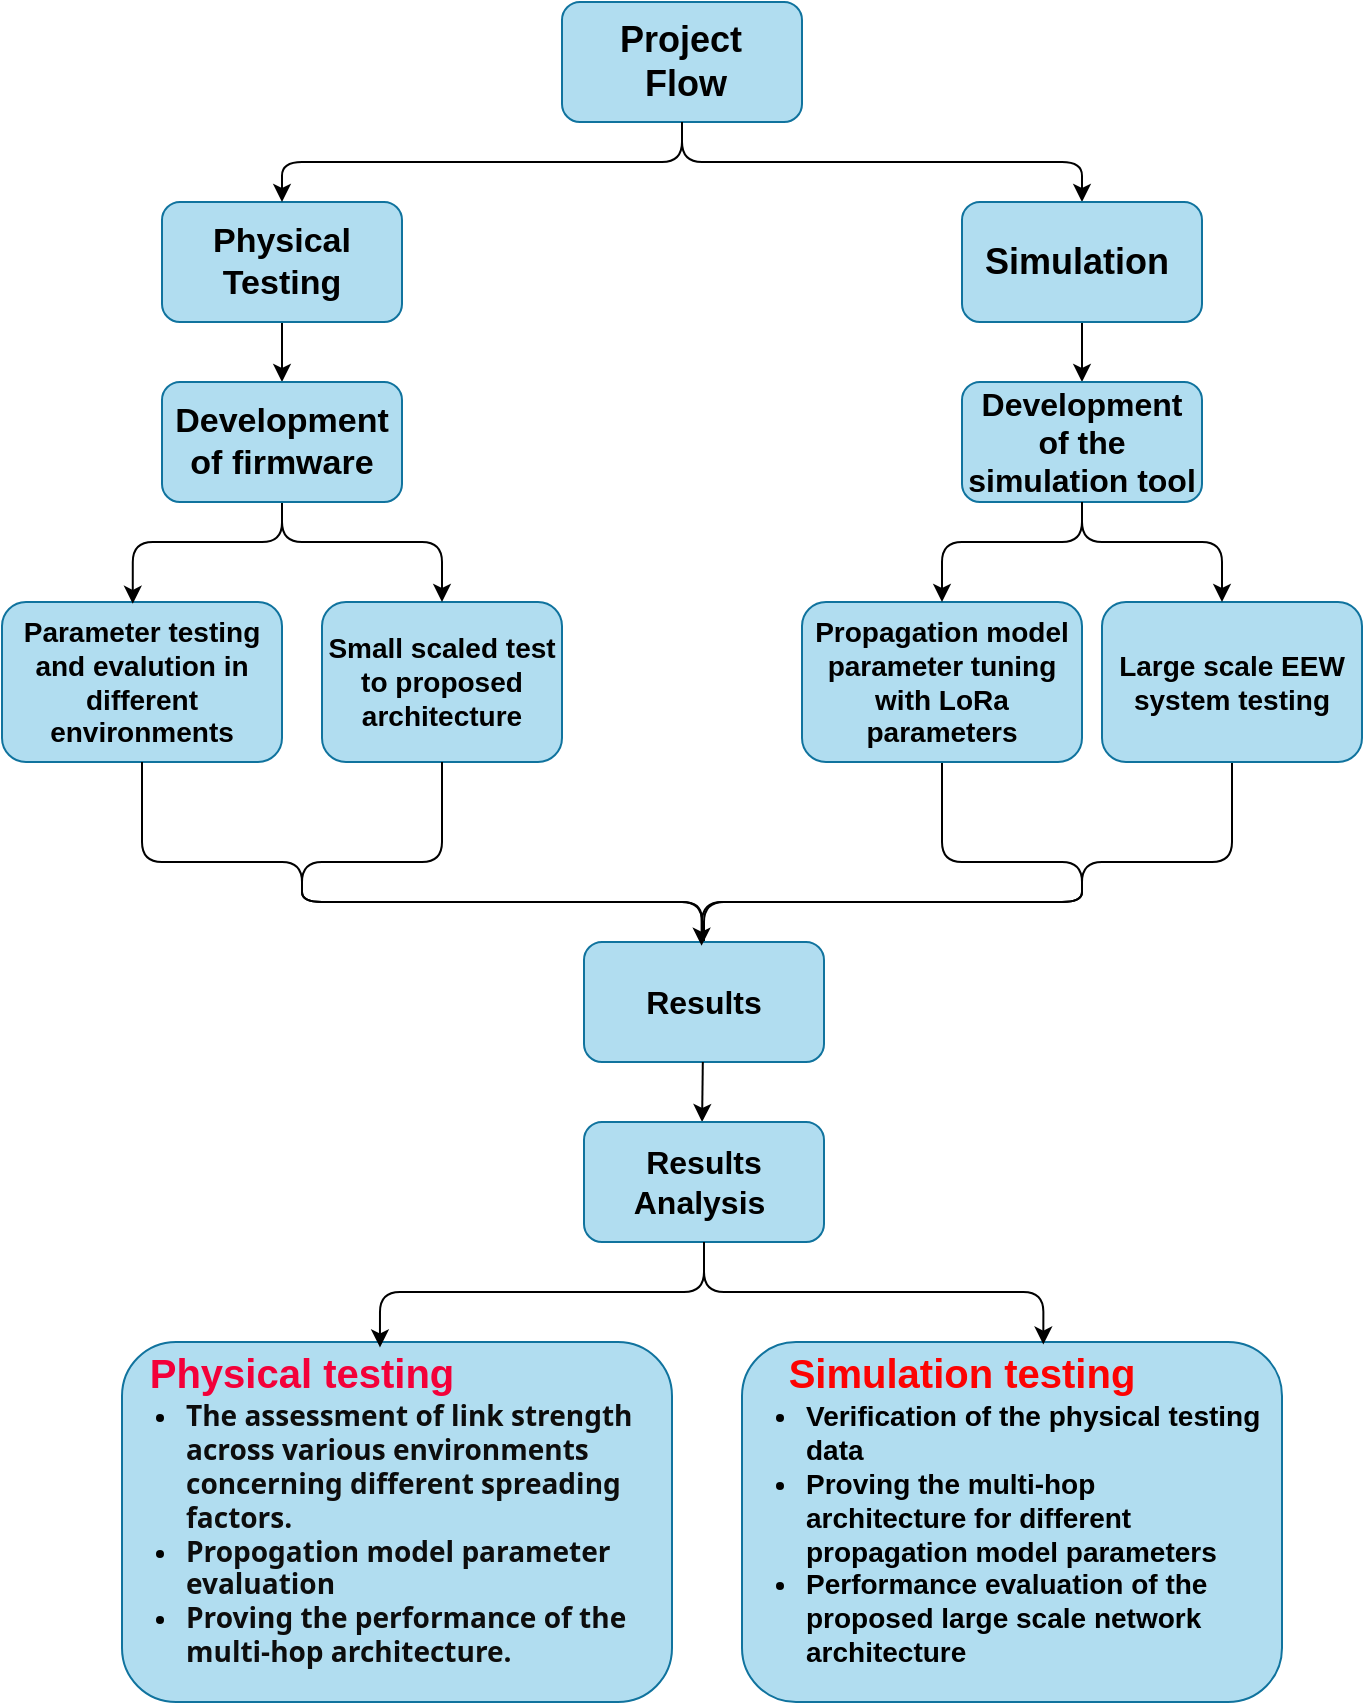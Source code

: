 <mxfile version="24.2.5" type="github">
  <diagram name="Page-1" id="MfreXHLO4Nem9i27JCq7">
    <mxGraphModel dx="993" dy="525" grid="1" gridSize="10" guides="1" tooltips="1" connect="0" arrows="1" fold="1" page="0" pageScale="1" pageWidth="827" pageHeight="1169" background="#FFFFFF" math="0" shadow="0">
      <root>
        <mxCell id="0" />
        <mxCell id="1" parent="0" />
        <mxCell id="dZYKD75arW8eq8bgGsH2-12" style="edgeStyle=orthogonalEdgeStyle;rounded=1;orthogonalLoop=1;jettySize=auto;html=1;exitX=0.5;exitY=1;exitDx=0;exitDy=0;entryX=0.5;entryY=0;entryDx=0;entryDy=0;fontColor=#fcf8f8;curved=0;" parent="1" source="dZYKD75arW8eq8bgGsH2-1" target="dZYKD75arW8eq8bgGsH2-3" edge="1">
          <mxGeometry relative="1" as="geometry" />
        </mxCell>
        <mxCell id="dZYKD75arW8eq8bgGsH2-1" value="" style="rounded=1;whiteSpace=wrap;html=1;fillColor=#b1ddf0;strokeColor=#10739e;" parent="1" vertex="1">
          <mxGeometry x="360" y="50" width="120" height="60" as="geometry" />
        </mxCell>
        <mxCell id="dZYKD75arW8eq8bgGsH2-16" style="edgeStyle=orthogonalEdgeStyle;rounded=0;orthogonalLoop=1;jettySize=auto;html=1;exitX=0.5;exitY=1;exitDx=0;exitDy=0;entryX=0.5;entryY=0;entryDx=0;entryDy=0;" parent="1" source="dZYKD75arW8eq8bgGsH2-2" target="dZYKD75arW8eq8bgGsH2-13" edge="1">
          <mxGeometry relative="1" as="geometry" />
        </mxCell>
        <mxCell id="dZYKD75arW8eq8bgGsH2-2" value="Physical Testing" style="rounded=1;whiteSpace=wrap;html=1;fontSize=17;fillColor=#b1ddf0;strokeColor=#10739e;labelBorderColor=none;fontStyle=1" parent="1" vertex="1">
          <mxGeometry x="160" y="150" width="120" height="60" as="geometry" />
        </mxCell>
        <mxCell id="dZYKD75arW8eq8bgGsH2-17" style="edgeStyle=orthogonalEdgeStyle;rounded=0;orthogonalLoop=1;jettySize=auto;html=1;exitX=0.5;exitY=1;exitDx=0;exitDy=0;entryX=0.5;entryY=0;entryDx=0;entryDy=0;" parent="1" source="dZYKD75arW8eq8bgGsH2-3" target="dZYKD75arW8eq8bgGsH2-14" edge="1">
          <mxGeometry relative="1" as="geometry" />
        </mxCell>
        <mxCell id="dZYKD75arW8eq8bgGsH2-3" value="Simulation&amp;nbsp;" style="rounded=1;whiteSpace=wrap;html=1;fontSize=18;fillColor=#b1ddf0;strokeColor=#10739e;fontStyle=1" parent="1" vertex="1">
          <mxGeometry x="560" y="150" width="120" height="60" as="geometry" />
        </mxCell>
        <mxCell id="dZYKD75arW8eq8bgGsH2-4" value="Parameter testing and evalution in different environments" style="rounded=1;whiteSpace=wrap;html=1;fontSize=14;fillColor=#b1ddf0;strokeColor=#10739e;fontStyle=1" parent="1" vertex="1">
          <mxGeometry x="80" y="350" width="140" height="80" as="geometry" />
        </mxCell>
        <mxCell id="dZYKD75arW8eq8bgGsH2-5" value="Small scaled test to proposed architecture" style="rounded=1;whiteSpace=wrap;html=1;fontSize=14;fillColor=#b1ddf0;strokeColor=#10739e;fontStyle=1" parent="1" vertex="1">
          <mxGeometry x="240" y="350" width="120" height="80" as="geometry" />
        </mxCell>
        <mxCell id="lX2VysjmZPtBcdlBUERr-34" style="edgeStyle=orthogonalEdgeStyle;rounded=1;orthogonalLoop=1;jettySize=auto;html=1;exitX=0.5;exitY=1;exitDx=0;exitDy=0;exitPerimeter=0;endArrow=none;endFill=0;curved=0;" edge="1" parent="1" source="dZYKD75arW8eq8bgGsH2-8" target="dZYKD75arW8eq8bgGsH2-30">
          <mxGeometry relative="1" as="geometry">
            <Array as="points">
              <mxPoint x="550" y="480" />
              <mxPoint x="620" y="480" />
              <mxPoint x="620" y="500" />
              <mxPoint x="431" y="500" />
            </Array>
          </mxGeometry>
        </mxCell>
        <mxCell id="dZYKD75arW8eq8bgGsH2-8" value="Propagation model parameter tuning with LoRa parameters" style="rounded=1;whiteSpace=wrap;html=1;fontSize=14;fillColor=#b1ddf0;strokeColor=#10739e;fontStyle=1" parent="1" vertex="1">
          <mxGeometry x="480" y="350" width="140" height="80" as="geometry" />
        </mxCell>
        <mxCell id="lX2VysjmZPtBcdlBUERr-35" style="edgeStyle=orthogonalEdgeStyle;rounded=1;orthogonalLoop=1;jettySize=auto;html=1;startArrow=none;startFill=0;endArrow=none;endFill=0;curved=0;" edge="1" parent="1" source="dZYKD75arW8eq8bgGsH2-9">
          <mxGeometry relative="1" as="geometry">
            <mxPoint x="430" y="520" as="targetPoint" />
            <Array as="points">
              <mxPoint x="695" y="480" />
              <mxPoint x="620" y="480" />
              <mxPoint x="620" y="500" />
              <mxPoint x="430" y="500" />
            </Array>
          </mxGeometry>
        </mxCell>
        <mxCell id="dZYKD75arW8eq8bgGsH2-9" value="Large scale EEW system testing" style="rounded=1;whiteSpace=wrap;html=1;fontSize=14;fillColor=#b1ddf0;strokeColor=#10739e;fontStyle=1" parent="1" vertex="1">
          <mxGeometry x="630" y="350" width="130" height="80" as="geometry" />
        </mxCell>
        <mxCell id="dZYKD75arW8eq8bgGsH2-10" style="edgeStyle=orthogonalEdgeStyle;rounded=1;orthogonalLoop=1;jettySize=auto;html=1;exitX=0.5;exitY=1;exitDx=0;exitDy=0;entryX=0.5;entryY=0;entryDx=0;entryDy=0;fontColor=#fcf8f8;curved=0;" parent="1" source="dZYKD75arW8eq8bgGsH2-1" target="dZYKD75arW8eq8bgGsH2-2" edge="1">
          <mxGeometry relative="1" as="geometry" />
        </mxCell>
        <mxCell id="dZYKD75arW8eq8bgGsH2-20" value="" style="edgeStyle=orthogonalEdgeStyle;rounded=1;orthogonalLoop=1;jettySize=auto;html=1;fontColor=#fcf8f8;curved=0;" parent="1" source="dZYKD75arW8eq8bgGsH2-13" target="dZYKD75arW8eq8bgGsH2-5" edge="1">
          <mxGeometry relative="1" as="geometry">
            <Array as="points">
              <mxPoint x="220" y="320" />
              <mxPoint x="300" y="320" />
            </Array>
          </mxGeometry>
        </mxCell>
        <mxCell id="dZYKD75arW8eq8bgGsH2-13" value="Development of firmware" style="rounded=1;whiteSpace=wrap;html=1;fontSize=17;fillColor=#b1ddf0;strokeColor=#10739e;fontStyle=1" parent="1" vertex="1">
          <mxGeometry x="160" y="240" width="120" height="60" as="geometry" />
        </mxCell>
        <mxCell id="dZYKD75arW8eq8bgGsH2-23" value="" style="edgeStyle=orthogonalEdgeStyle;rounded=1;orthogonalLoop=1;jettySize=auto;html=1;curved=0;" parent="1" source="dZYKD75arW8eq8bgGsH2-14" target="dZYKD75arW8eq8bgGsH2-9" edge="1">
          <mxGeometry relative="1" as="geometry">
            <Array as="points">
              <mxPoint x="620" y="320" />
              <mxPoint x="690" y="320" />
            </Array>
          </mxGeometry>
        </mxCell>
        <mxCell id="dZYKD75arW8eq8bgGsH2-14" value="Development of the simulation tool" style="rounded=1;whiteSpace=wrap;html=1;fontSize=16;fillColor=#b1ddf0;strokeColor=#10739e;fontStyle=1" parent="1" vertex="1">
          <mxGeometry x="560" y="240" width="120" height="60" as="geometry" />
        </mxCell>
        <mxCell id="dZYKD75arW8eq8bgGsH2-15" value="&lt;b style=&quot;font-size: 18px;&quot;&gt;Project&amp;nbsp; Flow&lt;/b&gt;" style="text;html=1;align=center;verticalAlign=middle;whiteSpace=wrap;rounded=0;fontSize=18;" parent="1" vertex="1">
          <mxGeometry x="384" y="65" width="76" height="30" as="geometry" />
        </mxCell>
        <mxCell id="dZYKD75arW8eq8bgGsH2-21" style="edgeStyle=orthogonalEdgeStyle;rounded=1;orthogonalLoop=1;jettySize=auto;html=1;entryX=0.467;entryY=0.011;entryDx=0;entryDy=0;entryPerimeter=0;fontColor=#fcf8f8;labelBackgroundColor=#FFFFFF;curved=0;exitX=0.5;exitY=1.011;exitDx=0;exitDy=0;exitPerimeter=0;" parent="1" target="dZYKD75arW8eq8bgGsH2-4" edge="1" source="dZYKD75arW8eq8bgGsH2-13">
          <mxGeometry relative="1" as="geometry">
            <mxPoint x="220" y="320" as="sourcePoint" />
            <mxPoint x="20" y="370" as="targetPoint" />
            <Array as="points">
              <mxPoint x="220" y="320" />
              <mxPoint x="145" y="320" />
            </Array>
          </mxGeometry>
        </mxCell>
        <mxCell id="dZYKD75arW8eq8bgGsH2-25" style="edgeStyle=orthogonalEdgeStyle;rounded=1;orthogonalLoop=1;jettySize=auto;html=1;entryX=0.467;entryY=0.011;entryDx=0;entryDy=0;entryPerimeter=0;curved=0;exitX=0.5;exitY=1;exitDx=0;exitDy=0;exitPerimeter=0;" parent="1" edge="1" source="dZYKD75arW8eq8bgGsH2-14">
          <mxGeometry relative="1" as="geometry">
            <mxPoint x="620" y="320" as="sourcePoint" />
            <mxPoint x="550" y="350" as="targetPoint" />
            <Array as="points">
              <mxPoint x="620" y="320" />
              <mxPoint x="550" y="320" />
            </Array>
          </mxGeometry>
        </mxCell>
        <mxCell id="dZYKD75arW8eq8bgGsH2-30" value="&lt;font style=&quot;font-size: 16px;&quot;&gt;Results&lt;/font&gt;" style="rounded=1;whiteSpace=wrap;html=1;fillColor=#b1ddf0;strokeColor=#10739e;fontStyle=1" parent="1" vertex="1">
          <mxGeometry x="371" y="520" width="120" height="60" as="geometry" />
        </mxCell>
        <mxCell id="lX2VysjmZPtBcdlBUERr-7" value="" style="endArrow=classic;html=1;rounded=0;entryX=0.492;entryY=0;entryDx=0;entryDy=0;entryPerimeter=0;" edge="1" parent="1" target="lX2VysjmZPtBcdlBUERr-8">
          <mxGeometry width="50" height="50" relative="1" as="geometry">
            <mxPoint x="430.41" y="580" as="sourcePoint" />
            <mxPoint x="431.05" y="608" as="targetPoint" />
          </mxGeometry>
        </mxCell>
        <mxCell id="lX2VysjmZPtBcdlBUERr-8" value="&lt;font style=&quot;font-size: 16px;&quot;&gt;Results Analysis&amp;nbsp;&lt;/font&gt;" style="rounded=1;whiteSpace=wrap;html=1;fillColor=#b1ddf0;strokeColor=#10739e;fontStyle=1" vertex="1" parent="1">
          <mxGeometry x="371" y="610" width="120" height="60" as="geometry" />
        </mxCell>
        <mxCell id="lX2VysjmZPtBcdlBUERr-17" value="" style="rounded=1;whiteSpace=wrap;html=1;fillColor=#b1ddf0;strokeColor=#10739e;fontStyle=1" vertex="1" parent="1">
          <mxGeometry x="140" y="720" width="275" height="180" as="geometry" />
        </mxCell>
        <mxCell id="lX2VysjmZPtBcdlBUERr-18" value="" style="rounded=1;whiteSpace=wrap;html=1;fillColor=#b1ddf0;strokeColor=#10739e;fontStyle=1" vertex="1" parent="1">
          <mxGeometry x="450" y="720" width="270" height="180" as="geometry" />
        </mxCell>
        <mxCell id="lX2VysjmZPtBcdlBUERr-23" value="&lt;font color=&quot;#f30039&quot;&gt;Physical testing&lt;/font&gt;" style="text;html=1;align=center;verticalAlign=middle;whiteSpace=wrap;rounded=0;fontStyle=1;fontSize=20;fontColor=#f3f2f1;" vertex="1" parent="1">
          <mxGeometry x="140" y="720" width="180" height="30" as="geometry" />
        </mxCell>
        <mxCell id="lX2VysjmZPtBcdlBUERr-24" value="&lt;ul style=&quot;font-size: 14px;&quot;&gt;&lt;li style=&quot;font-size: 14px;&quot;&gt;&lt;span style=&quot;font-size: 14px;&quot;&gt;&lt;span style=&quot;color: rgb(13, 13, 13); font-family: Söhne, ui-sans-serif, system-ui, -apple-system, &amp;quot;Segoe UI&amp;quot;, Roboto, Ubuntu, Cantarell, &amp;quot;Noto Sans&amp;quot;, sans-serif, &amp;quot;Helvetica Neue&amp;quot;, Arial, &amp;quot;Apple Color Emoji&amp;quot;, &amp;quot;Segoe UI Emoji&amp;quot;, &amp;quot;Segoe UI Symbol&amp;quot;, &amp;quot;Noto Color Emoji&amp;quot;; white-space-collapse: preserve; font-size: 14px;&quot;&gt;&lt;font style=&quot;font-size: 14px;&quot;&gt;The assessment of link strength across various environments concerning different spreading factors.&lt;/font&gt;&lt;/span&gt;&lt;/span&gt;&lt;/li&gt;&lt;li style=&quot;font-size: 14px;&quot;&gt;&lt;span style=&quot;font-size: 14px;&quot;&gt;&lt;span style=&quot;color: rgb(13, 13, 13); font-family: Söhne, ui-sans-serif, system-ui, -apple-system, &amp;quot;Segoe UI&amp;quot;, Roboto, Ubuntu, Cantarell, &amp;quot;Noto Sans&amp;quot;, sans-serif, &amp;quot;Helvetica Neue&amp;quot;, Arial, &amp;quot;Apple Color Emoji&amp;quot;, &amp;quot;Segoe UI Emoji&amp;quot;, &amp;quot;Segoe UI Symbol&amp;quot;, &amp;quot;Noto Color Emoji&amp;quot;; white-space-collapse: preserve; font-size: 14px;&quot;&gt;Propogation model parameter evaluation&lt;/span&gt;&lt;/span&gt;&lt;/li&gt;&lt;li style=&quot;font-size: 14px;&quot;&gt;&lt;span style=&quot;font-size: 14px;&quot;&gt;&lt;span style=&quot;color: rgb(13, 13, 13); font-family: Söhne, ui-sans-serif, system-ui, -apple-system, &amp;quot;Segoe UI&amp;quot;, Roboto, Ubuntu, Cantarell, &amp;quot;Noto Sans&amp;quot;, sans-serif, &amp;quot;Helvetica Neue&amp;quot;, Arial, &amp;quot;Apple Color Emoji&amp;quot;, &amp;quot;Segoe UI Emoji&amp;quot;, &amp;quot;Segoe UI Symbol&amp;quot;, &amp;quot;Noto Color Emoji&amp;quot;; white-space-collapse: preserve; font-size: 14px;&quot;&gt;Proving the performance of the multi-hop architecture.&lt;/span&gt;&lt;/span&gt;&lt;/li&gt;&lt;/ul&gt;" style="text;html=1;align=left;verticalAlign=middle;whiteSpace=wrap;rounded=0;fontSize=14;fontStyle=1" vertex="1" parent="1">
          <mxGeometry x="130" y="736" width="280" height="160" as="geometry" />
        </mxCell>
        <mxCell id="lX2VysjmZPtBcdlBUERr-25" value="&lt;font color=&quot;#fc0303&quot;&gt;Simulation testing&lt;/font&gt;" style="text;html=1;align=center;verticalAlign=middle;whiteSpace=wrap;rounded=0;fontStyle=1;fontSize=20;fontColor=#f3f1f2;" vertex="1" parent="1">
          <mxGeometry x="470" y="720" width="180" height="30" as="geometry" />
        </mxCell>
        <mxCell id="lX2VysjmZPtBcdlBUERr-27" value="&lt;ul style=&quot;font-size: 14px;&quot;&gt;&lt;li style=&quot;font-size: 14px;&quot;&gt;&lt;span style=&quot;font-size: 14px;&quot;&gt;Verification of the physical testing data&lt;/span&gt;&lt;/li&gt;&lt;li style=&quot;font-size: 14px;&quot;&gt;&lt;span style=&quot;font-size: 14px;&quot;&gt;Proving the multi-hop architecture for different propagation model parameters&lt;/span&gt;&lt;/li&gt;&lt;li style=&quot;font-size: 14px;&quot;&gt;&lt;span style=&quot;font-size: 14px;&quot;&gt;Performance evaluation of the proposed large scale network architecture&lt;/span&gt;&lt;/li&gt;&lt;/ul&gt;" style="text;html=1;align=left;verticalAlign=middle;whiteSpace=wrap;rounded=0;fontStyle=1;fontSize=14;" vertex="1" parent="1">
          <mxGeometry x="440" y="766" width="270" height="100" as="geometry" />
        </mxCell>
        <mxCell id="lX2VysjmZPtBcdlBUERr-29" style="edgeStyle=orthogonalEdgeStyle;rounded=1;orthogonalLoop=1;jettySize=auto;html=1;endArrow=none;endFill=0;curved=0;" edge="1" parent="1" source="dZYKD75arW8eq8bgGsH2-5">
          <mxGeometry relative="1" as="geometry">
            <mxPoint x="430" y="520" as="targetPoint" />
            <Array as="points">
              <mxPoint x="300" y="480" />
              <mxPoint x="230" y="480" />
              <mxPoint x="230" y="500" />
              <mxPoint x="430" y="500" />
            </Array>
          </mxGeometry>
        </mxCell>
        <mxCell id="lX2VysjmZPtBcdlBUERr-30" style="edgeStyle=orthogonalEdgeStyle;rounded=1;orthogonalLoop=1;jettySize=auto;html=1;entryX=0.49;entryY=0.031;entryDx=0;entryDy=0;entryPerimeter=0;curved=0;" edge="1" parent="1" source="dZYKD75arW8eq8bgGsH2-4" target="dZYKD75arW8eq8bgGsH2-30">
          <mxGeometry relative="1" as="geometry">
            <Array as="points">
              <mxPoint x="150" y="480" />
              <mxPoint x="230" y="480" />
              <mxPoint x="230" y="500" />
              <mxPoint x="430" y="500" />
            </Array>
          </mxGeometry>
        </mxCell>
        <mxCell id="lX2VysjmZPtBcdlBUERr-32" style="edgeStyle=orthogonalEdgeStyle;rounded=1;orthogonalLoop=1;jettySize=auto;html=1;entryX=0.469;entryY=0.015;entryDx=0;entryDy=0;entryPerimeter=0;curved=0;" edge="1" parent="1" source="lX2VysjmZPtBcdlBUERr-8" target="lX2VysjmZPtBcdlBUERr-17">
          <mxGeometry relative="1" as="geometry" />
        </mxCell>
        <mxCell id="lX2VysjmZPtBcdlBUERr-33" style="edgeStyle=orthogonalEdgeStyle;rounded=1;orthogonalLoop=1;jettySize=auto;html=1;entryX=0.558;entryY=0.007;entryDx=0;entryDy=0;entryPerimeter=0;curved=0;" edge="1" parent="1" source="lX2VysjmZPtBcdlBUERr-8" target="lX2VysjmZPtBcdlBUERr-18">
          <mxGeometry relative="1" as="geometry" />
        </mxCell>
      </root>
    </mxGraphModel>
  </diagram>
</mxfile>
